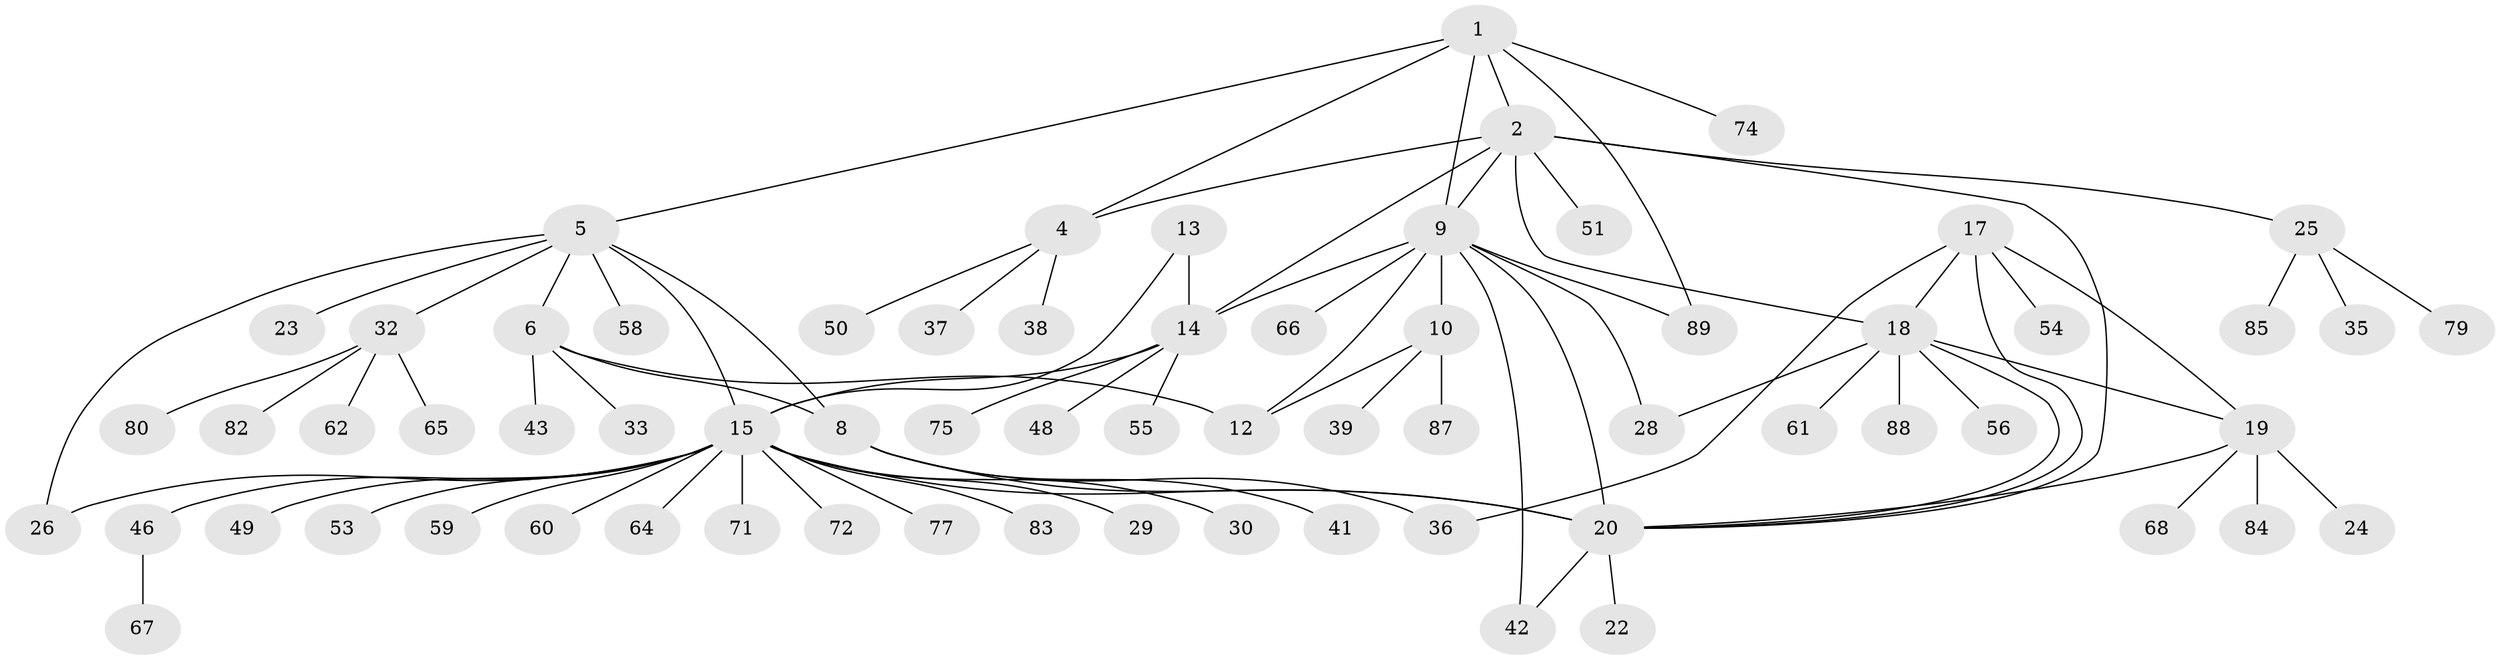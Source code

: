 // original degree distribution, {3: 0.056179775280898875, 8: 0.02247191011235955, 7: 0.0449438202247191, 6: 0.0898876404494382, 4: 0.0449438202247191, 19: 0.011235955056179775, 10: 0.011235955056179775, 2: 0.15730337078651685, 1: 0.550561797752809, 5: 0.011235955056179775}
// Generated by graph-tools (version 1.1) at 2025/11/02/27/25 16:11:32]
// undirected, 67 vertices, 86 edges
graph export_dot {
graph [start="1"]
  node [color=gray90,style=filled];
  1 [super="+3"];
  2 [super="+21"];
  4 [super="+45"];
  5 [super="+7"];
  6 [super="+40"];
  8;
  9 [super="+11"];
  10 [super="+31"];
  12;
  13;
  14 [super="+16"];
  15 [super="+69"];
  17 [super="+63"];
  18 [super="+27"];
  19 [super="+78"];
  20 [super="+47"];
  22 [super="+73"];
  23;
  24 [super="+34"];
  25 [super="+76"];
  26;
  28;
  29;
  30 [super="+52"];
  32 [super="+57"];
  33;
  35;
  36;
  37;
  38 [super="+70"];
  39;
  41;
  42 [super="+44"];
  43;
  46 [super="+81"];
  48;
  49;
  50;
  51;
  53;
  54;
  55;
  56;
  58;
  59;
  60 [super="+86"];
  61;
  62;
  64;
  65;
  66;
  67;
  68;
  71;
  72;
  74;
  75;
  77;
  79;
  80;
  82;
  83;
  84;
  85;
  87;
  88;
  89;
  1 -- 2 [weight=2];
  1 -- 4 [weight=2];
  1 -- 5;
  1 -- 89;
  1 -- 74;
  1 -- 9;
  2 -- 4;
  2 -- 14;
  2 -- 20;
  2 -- 25;
  2 -- 51;
  2 -- 9;
  2 -- 18;
  4 -- 37;
  4 -- 38;
  4 -- 50;
  5 -- 6 [weight=2];
  5 -- 8 [weight=2];
  5 -- 23;
  5 -- 26;
  5 -- 58;
  5 -- 32;
  5 -- 15;
  6 -- 8;
  6 -- 12;
  6 -- 33;
  6 -- 43;
  8 -- 20;
  8 -- 36;
  8 -- 41;
  9 -- 10 [weight=2];
  9 -- 12 [weight=2];
  9 -- 28;
  9 -- 66;
  9 -- 14;
  9 -- 20;
  9 -- 89;
  9 -- 42;
  10 -- 12;
  10 -- 39;
  10 -- 87;
  13 -- 14 [weight=2];
  13 -- 15;
  14 -- 15 [weight=2];
  14 -- 48;
  14 -- 55;
  14 -- 75;
  15 -- 20 [weight=2];
  15 -- 26;
  15 -- 29;
  15 -- 30;
  15 -- 46;
  15 -- 49;
  15 -- 53;
  15 -- 59;
  15 -- 60;
  15 -- 64;
  15 -- 71;
  15 -- 72;
  15 -- 77;
  15 -- 83;
  17 -- 18;
  17 -- 19;
  17 -- 20;
  17 -- 36;
  17 -- 54;
  18 -- 19;
  18 -- 20;
  18 -- 61;
  18 -- 88;
  18 -- 56;
  18 -- 28;
  19 -- 20;
  19 -- 24;
  19 -- 68;
  19 -- 84;
  20 -- 22;
  20 -- 42;
  25 -- 35;
  25 -- 79;
  25 -- 85;
  32 -- 62;
  32 -- 65;
  32 -- 82;
  32 -- 80;
  46 -- 67;
}
